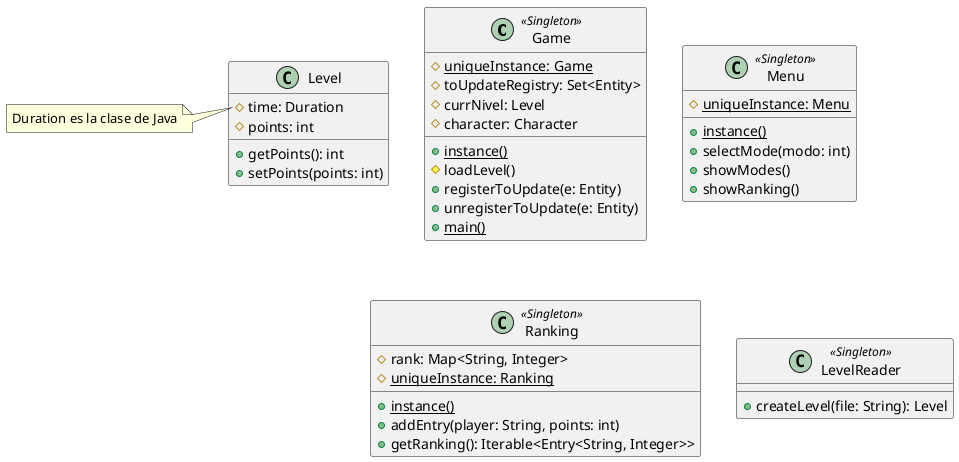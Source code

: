 @startuml
class Game <<Singleton>> {
    #{static} uniqueInstance: Game
    #toUpdateRegistry: Set<Entity>
    #currNivel: Level
    #character: Character
    +{static} instance()
    #loadLevel()
    +registerToUpdate(e: Entity)
    +unregisterToUpdate(e: Entity)
    +{static} main()
}

class Level{
    #time: Duration
    #points: int
    +getPoints(): int
    +setPoints(points: int)
}
note left of Level::time
Duration es la clase de Java
end note

class Menu <<Singleton>> {
    #{static} uniqueInstance: Menu
    +{static} instance()
    +selectMode(modo: int)
    +showModes()
    +showRanking()
    ' TODO: implementar la UI del menu
}

class Ranking <<Singleton>> {
    #rank: Map<String, Integer>
    #{static} uniqueInstance: Ranking
    +{static} instance()
    +addEntry(player: String, points: int)
    +getRanking(): Iterable<Entry<String, Integer>>
}

class LevelReader <<Singleton>> {
    +createLevel(file: String): Level
}
@enduml
